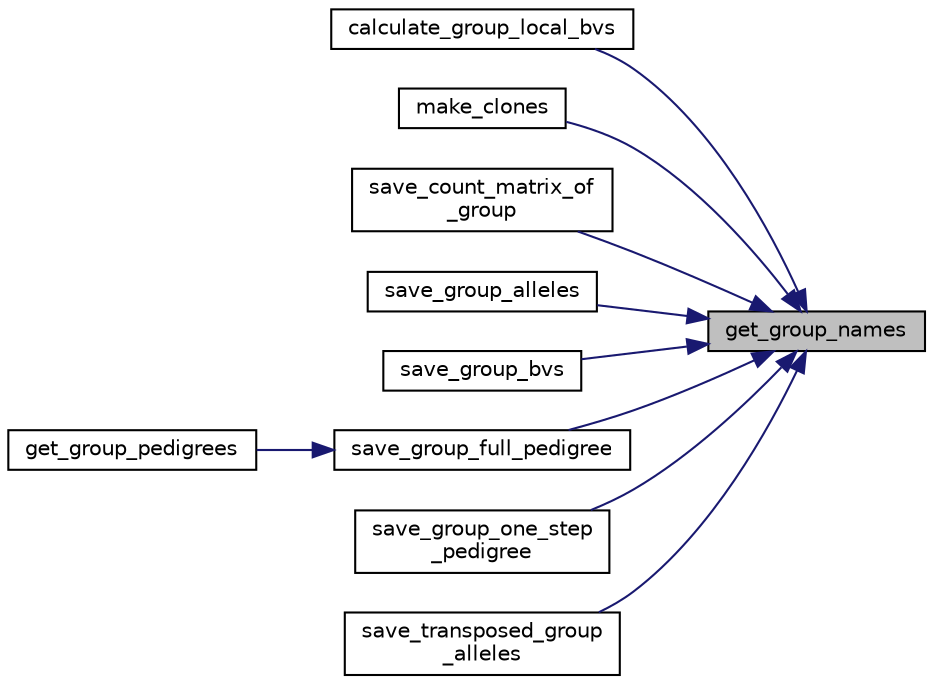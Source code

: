 digraph "get_group_names"
{
 // LATEX_PDF_SIZE
  edge [fontname="Helvetica",fontsize="10",labelfontname="Helvetica",labelfontsize="10"];
  node [fontname="Helvetica",fontsize="10",shape=record];
  rankdir="RL";
  Node1 [label="get_group_names",height=0.2,width=0.4,color="black", fillcolor="grey75", style="filled", fontcolor="black",tooltip="Gets a shallow copy of the names of each member of the group."];
  Node1 -> Node2 [dir="back",color="midnightblue",fontsize="10",style="solid",fontname="Helvetica"];
  Node2 [label="calculate_group_local_bvs",height=0.2,width=0.4,color="black", fillcolor="white", style="filled",URL="$group__calculators.html#ga8fdd3011c2ce5228c8c8d6486533369b",tooltip="Given a set of blocks of markers in a file, for each genotype in a group, calculate the local fitness..."];
  Node1 -> Node3 [dir="back",color="midnightblue",fontsize="10",style="solid",fontname="Helvetica"];
  Node3 [label="make_clones",height=0.2,width=0.4,color="black", fillcolor="white", style="filled",URL="$group__crossers.html#gaa42e48ab06f9051e5ed6879409cbe2f4",tooltip="Creates an identical copy of each member of a group."];
  Node1 -> Node4 [dir="back",color="midnightblue",fontsize="10",style="solid",fontname="Helvetica"];
  Node4 [label="save_count_matrix_of\l_group",height=0.2,width=0.4,color="black", fillcolor="white", style="filled",URL="$group__savers.html#gab732ec2d648a6dc01444ef74f780fc70",tooltip="Print the number of copies of a particular allele at each marker of each genotype in a group to a fil..."];
  Node1 -> Node5 [dir="back",color="midnightblue",fontsize="10",style="solid",fontname="Helvetica"];
  Node5 [label="save_group_alleles",height=0.2,width=0.4,color="black", fillcolor="white", style="filled",URL="$group__savers.html#ga9e43115d9ee4ac406c14161fc6ccb327",tooltip="Prints the genotypes of each individual in a given group to a file, with the following format."];
  Node1 -> Node6 [dir="back",color="midnightblue",fontsize="10",style="solid",fontname="Helvetica"];
  Node6 [label="save_group_bvs",height=0.2,width=0.4,color="black", fillcolor="white", style="filled",URL="$group__savers.html#ga0da46978e8e546af5eb3b2635902a82b",tooltip="Print the breeding value of each genotype in a group to a file."];
  Node1 -> Node7 [dir="back",color="midnightblue",fontsize="10",style="solid",fontname="Helvetica"];
  Node7 [label="save_group_full_pedigree",height=0.2,width=0.4,color="black", fillcolor="white", style="filled",URL="$group__savers.html#ga75e854cbc72b31a5e2eb03c63c33ecc6",tooltip="Print the full known pedigree of each genotype in a group to a file."];
  Node7 -> Node8 [dir="back",color="midnightblue",fontsize="10",style="solid",fontname="Helvetica"];
  Node8 [label="get_group_pedigrees",height=0.2,width=0.4,color="black", fillcolor="white", style="filled",URL="$group__getters.html#gaa52503593f21762088c32210c9365537",tooltip="Gets the full pedigree string (as per save_group_full_pedigree() ) of each member of the group."];
  Node1 -> Node9 [dir="back",color="midnightblue",fontsize="10",style="solid",fontname="Helvetica"];
  Node9 [label="save_group_one_step\l_pedigree",height=0.2,width=0.4,color="black", fillcolor="white", style="filled",URL="$group__savers.html#ga979efe39128de97176da5460cab7dfa7",tooltip="Print the parents of each genotype in a group to a file."];
  Node1 -> Node10 [dir="back",color="midnightblue",fontsize="10",style="solid",fontname="Helvetica"];
  Node10 [label="save_transposed_group\l_alleles",height=0.2,width=0.4,color="black", fillcolor="white", style="filled",URL="$group__savers.html#ga0f53ee5421c91ca041a1b8d4603238b5",tooltip="Prints the genotypes of each individual in a given group to a file, with the following format."];
}
